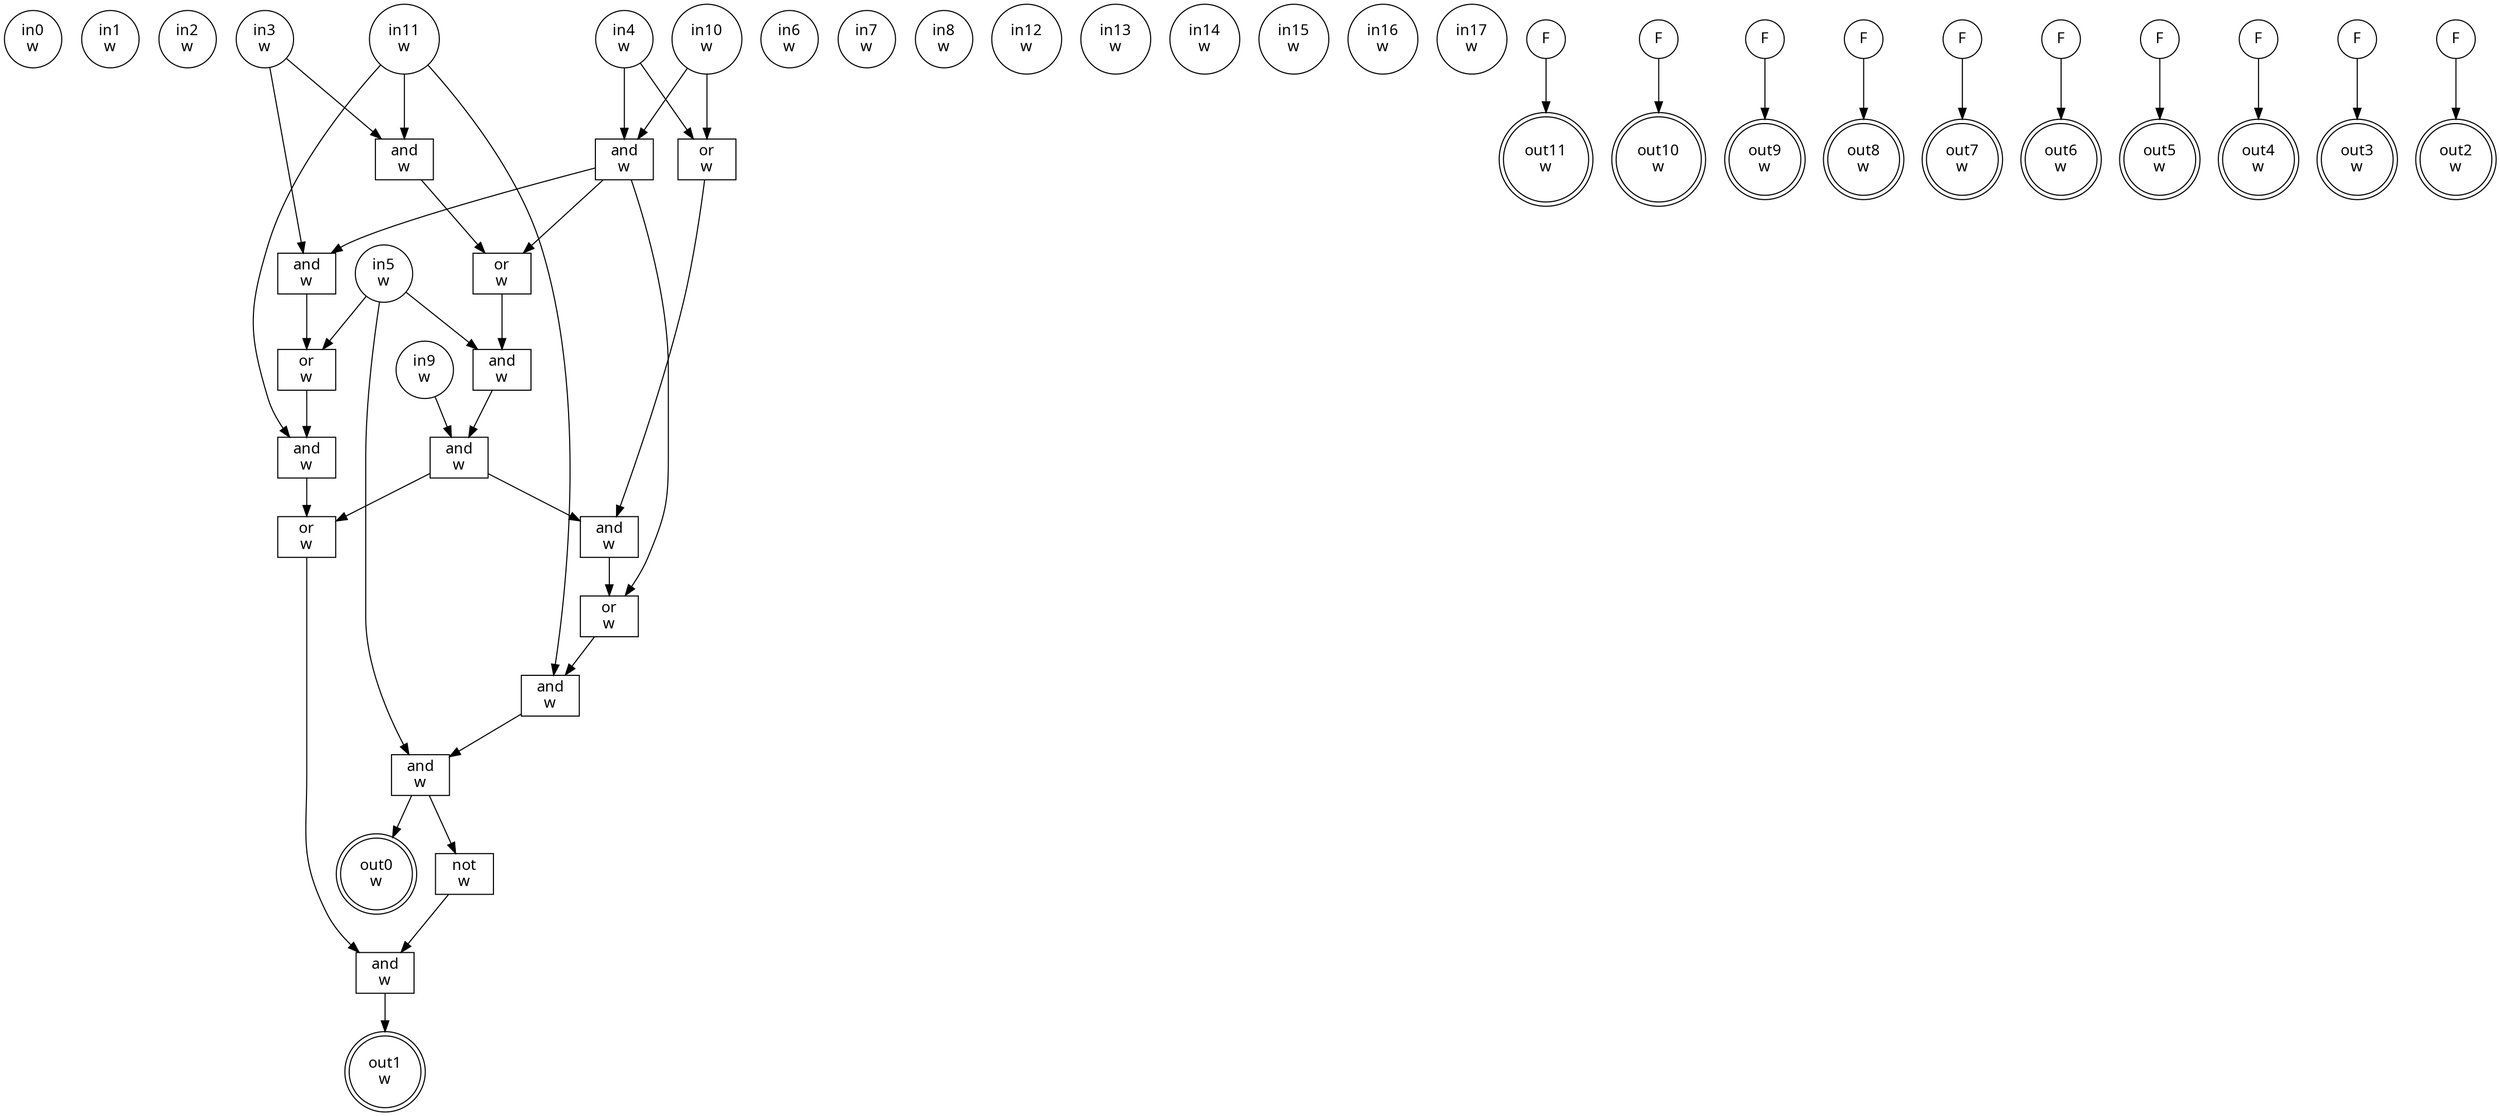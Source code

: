 digraph circuit{
	node [style = filled, fillcolor = white,shape=rect, fontname=geneva]
	g0 [label="in0\nw",shape=circle,fillcolor=white]
	g1 [label="in1\nw",shape=circle,fillcolor=white]
	g2 [label="in2\nw",shape=circle,fillcolor=white]
	g3 [label="in3\nw",shape=circle,fillcolor=white]
	g4 [label="in4\nw",shape=circle,fillcolor=white]
	g5 [label="in5\nw",shape=circle,fillcolor=white]
	g6 [label="in6\nw",shape=circle,fillcolor=white]
	g7 [label="in7\nw",shape=circle,fillcolor=white]
	g8 [label="in8\nw",shape=circle,fillcolor=white]
	g9 [label="in9\nw",shape=circle,fillcolor=white]
	g10 [label="in10\nw",shape=circle,fillcolor=white]
	g11 [label="in11\nw",shape=circle,fillcolor=white]
	g12 [label="in12\nw",shape=circle,fillcolor=white]
	g13 [label="in13\nw",shape=circle,fillcolor=white]
	g14 [label="in14\nw",shape=circle,fillcolor=white]
	g15 [label="in15\nw",shape=circle,fillcolor=white]
	g16 [label="in16\nw",shape=circle,fillcolor=white]
	g17 [label="in17\nw",shape=circle,fillcolor=white]
	g18 [label="F",shape=circle,fillcolor=white]
	g19 [label="F",shape=circle,fillcolor=white]
	g20 [label="F",shape=circle,fillcolor=white]
	g21 [label="F",shape=circle,fillcolor=white]
	g22 [label="F",shape=circle,fillcolor=white]
	g23 [label="F",shape=circle,fillcolor=white]
	g24 [label="F",shape=circle,fillcolor=white]
	g25 [label="F",shape=circle,fillcolor=white]
	g26 [label="F",shape=circle,fillcolor=white]
	g27 [label="F",shape=circle,fillcolor=white]
	g28 [label="and\nw",fillcolor=white]
	g29 [label="or\nw",fillcolor=white]
	g30 [label="and\nw",fillcolor=white]
	g31 [label="or\nw",fillcolor=white]
	g32 [label="and\nw",fillcolor=white]
	g33 [label="and\nw",fillcolor=white]
	g34 [label="or\nw",fillcolor=white]
	g35 [label="and\nw",fillcolor=white]
	g36 [label="and\nw",fillcolor=white]
	g37 [label="or\nw",fillcolor=white]
	g38 [label="and\nw",fillcolor=white]
	g39 [label="or\nw",fillcolor=white]
	g40 [label="and\nw",fillcolor=white]
	g41 [label="and\nw",fillcolor=white]
	g42 [label="not\nw",fillcolor=white]
	g43 [label="and\nw",fillcolor=white]
	g44 [label="out0\nw",shape=doublecircle,fillcolor=white]
	g45 [label="out1\nw",shape=doublecircle,fillcolor=white]
	g46 [label="out2\nw",shape=doublecircle,fillcolor=white]
	g47 [label="out3\nw",shape=doublecircle,fillcolor=white]
	g48 [label="out4\nw",shape=doublecircle,fillcolor=white]
	g49 [label="out5\nw",shape=doublecircle,fillcolor=white]
	g50 [label="out6\nw",shape=doublecircle,fillcolor=white]
	g51 [label="out7\nw",shape=doublecircle,fillcolor=white]
	g52 [label="out8\nw",shape=doublecircle,fillcolor=white]
	g53 [label="out9\nw",shape=doublecircle,fillcolor=white]
	g54 [label="out10\nw",shape=doublecircle,fillcolor=white]
	g55 [label="out11\nw",shape=doublecircle,fillcolor=white]
	edge [fontname=Geneva,fontcolor=forestgreen]
	g3->g30
	g3->g33
	g4->g28
	g4->g29
	g5->g31
	g5->g35
	g5->g41
	g9->g36
	g10->g28
	g10->g29
	g11->g32
	g11->g33
	g11->g40
	g18->g55
	g19->g54
	g20->g53
	g21->g52
	g22->g51
	g23->g50
	g24->g49
	g25->g48
	g26->g47
	g27->g46
	g28->g30
	g28->g34
	g28->g39
	g29->g38
	g30->g31
	g31->g32
	g32->g37
	g33->g34
	g34->g35
	g35->g36
	g36->g37
	g36->g38
	g37->g43
	g38->g39
	g39->g40
	g40->g41
	g41->g42
	g41->g44
	g42->g43
	g43->g45
}